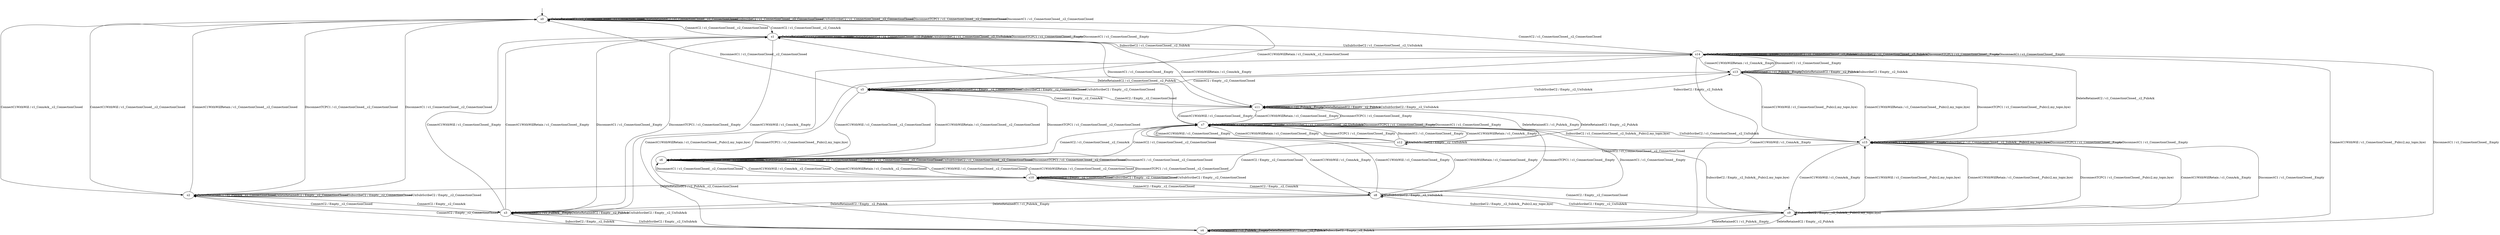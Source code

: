 digraph h5 {
s0 [label="s0"];
s1 [label="s1"];
s2 [label="s2"];
s5 [label="s5"];
s3 [label="s3"];
s6 [label="s6"];
s11 [label="s11"];
s14 [label="s14"];
s4 [label="s4"];
s7 [label="s7"];
s10 [label="s10"];
s13 [label="s13"];
s8 [label="s8"];
s12 [label="s12"];
s15 [label="s15"];
s9 [label="s9"];
s0 -> s1 [label="ConnectC2 / c1_ConnectionClosed__c2_ConnAck"];
s0 -> s2 [label="ConnectC1WithWill / c1_ConnAck__c2_ConnectionClosed"];
s0 -> s5 [label="ConnectC1WithWillRetain / c1_ConnAck__c2_ConnectionClosed"];
s0 -> s0 [label="DeleteRetainedC1 / c1_ConnectionClosed__c2_ConnectionClosed"];
s0 -> s0 [label="DeleteRetainedC2 / c1_ConnectionClosed__c2_ConnectionClosed"];
s0 -> s0 [label="SubscribeC2 / c1_ConnectionClosed__c2_ConnectionClosed"];
s0 -> s0 [label="UnSubScribeC2 / c1_ConnectionClosed__c2_ConnectionClosed"];
s0 -> s0 [label="DisconnectTCPC1 / c1_ConnectionClosed__c2_ConnectionClosed"];
s0 -> s0 [label="DisconnectC1 / c1_ConnectionClosed__c2_ConnectionClosed"];
s1 -> s0 [label="ConnectC2 / c1_ConnectionClosed__c2_ConnectionClosed"];
s1 -> s3 [label="ConnectC1WithWill / c1_ConnAck__Empty"];
s1 -> s11 [label="ConnectC1WithWillRetain / c1_ConnAck__Empty"];
s1 -> s1 [label="DeleteRetainedC1 / c1_ConnectionClosed__Empty"];
s1 -> s1 [label="DeleteRetainedC2 / c1_ConnectionClosed__c2_PubAck"];
s1 -> s14 [label="SubscribeC2 / c1_ConnectionClosed__c2_SubAck"];
s1 -> s1 [label="UnSubScribeC2 / c1_ConnectionClosed__c2_UnSubAck"];
s1 -> s1 [label="DisconnectTCPC1 / c1_ConnectionClosed__Empty"];
s1 -> s1 [label="DisconnectC1 / c1_ConnectionClosed__Empty"];
s2 -> s3 [label="ConnectC2 / Empty__c2_ConnAck"];
s2 -> s0 [label="ConnectC1WithWill / c1_ConnectionClosed__c2_ConnectionClosed"];
s2 -> s0 [label="ConnectC1WithWillRetain / c1_ConnectionClosed__c2_ConnectionClosed"];
s2 -> s2 [label="DeleteRetainedC1 / c1_PubAck__c2_ConnectionClosed"];
s2 -> s2 [label="DeleteRetainedC2 / Empty__c2_ConnectionClosed"];
s2 -> s2 [label="SubscribeC2 / Empty__c2_ConnectionClosed"];
s2 -> s2 [label="UnSubScribeC2 / Empty__c2_ConnectionClosed"];
s2 -> s0 [label="DisconnectTCPC1 / c1_ConnectionClosed__c2_ConnectionClosed"];
s2 -> s0 [label="DisconnectC1 / c1_ConnectionClosed__c2_ConnectionClosed"];
s5 -> s11 [label="ConnectC2 / Empty__c2_ConnAck"];
s5 -> s6 [label="ConnectC1WithWill / c1_ConnectionClosed__c2_ConnectionClosed"];
s5 -> s6 [label="ConnectC1WithWillRetain / c1_ConnectionClosed__c2_ConnectionClosed"];
s5 -> s5 [label="DeleteRetainedC1 / c1_PubAck__c2_ConnectionClosed"];
s5 -> s5 [label="DeleteRetainedC2 / Empty__c2_ConnectionClosed"];
s5 -> s5 [label="SubscribeC2 / Empty__c2_ConnectionClosed"];
s5 -> s5 [label="UnSubScribeC2 / Empty__c2_ConnectionClosed"];
s5 -> s6 [label="DisconnectTCPC1 / c1_ConnectionClosed__c2_ConnectionClosed"];
s5 -> s0 [label="DisconnectC1 / c1_ConnectionClosed__c2_ConnectionClosed"];
s3 -> s2 [label="ConnectC2 / Empty__c2_ConnectionClosed"];
s3 -> s1 [label="ConnectC1WithWill / c1_ConnectionClosed__Empty"];
s3 -> s1 [label="ConnectC1WithWillRetain / c1_ConnectionClosed__Empty"];
s3 -> s3 [label="DeleteRetainedC1 / c1_PubAck__Empty"];
s3 -> s3 [label="DeleteRetainedC2 / Empty__c2_PubAck"];
s3 -> s4 [label="SubscribeC2 / Empty__c2_SubAck"];
s3 -> s3 [label="UnSubScribeC2 / Empty__c2_UnSubAck"];
s3 -> s1 [label="DisconnectTCPC1 / c1_ConnectionClosed__Empty"];
s3 -> s1 [label="DisconnectC1 / c1_ConnectionClosed__Empty"];
s6 -> s7 [label="ConnectC2 / c1_ConnectionClosed__c2_ConnAck"];
s6 -> s10 [label="ConnectC1WithWill / c1_ConnAck__c2_ConnectionClosed"];
s6 -> s10 [label="ConnectC1WithWillRetain / c1_ConnAck__c2_ConnectionClosed"];
s6 -> s6 [label="DeleteRetainedC1 / c1_ConnectionClosed__c2_ConnectionClosed"];
s6 -> s6 [label="DeleteRetainedC2 / c1_ConnectionClosed__c2_ConnectionClosed"];
s6 -> s6 [label="SubscribeC2 / c1_ConnectionClosed__c2_ConnectionClosed"];
s6 -> s6 [label="UnSubScribeC2 / c1_ConnectionClosed__c2_ConnectionClosed"];
s6 -> s6 [label="DisconnectTCPC1 / c1_ConnectionClosed__c2_ConnectionClosed"];
s6 -> s6 [label="DisconnectC1 / c1_ConnectionClosed__c2_ConnectionClosed"];
s11 -> s5 [label="ConnectC2 / Empty__c2_ConnectionClosed"];
s11 -> s7 [label="ConnectC1WithWill / c1_ConnectionClosed__Empty"];
s11 -> s7 [label="ConnectC1WithWillRetain / c1_ConnectionClosed__Empty"];
s11 -> s11 [label="DeleteRetainedC1 / c1_PubAck__Empty"];
s11 -> s11 [label="DeleteRetainedC2 / Empty__c2_PubAck"];
s11 -> s13 [label="SubscribeC2 / Empty__c2_SubAck"];
s11 -> s11 [label="UnSubScribeC2 / Empty__c2_UnSubAck"];
s11 -> s7 [label="DisconnectTCPC1 / c1_ConnectionClosed__Empty"];
s11 -> s1 [label="DisconnectC1 / c1_ConnectionClosed__Empty"];
s14 -> s0 [label="ConnectC2 / c1_ConnectionClosed__c2_ConnectionClosed"];
s14 -> s4 [label="ConnectC1WithWill / c1_ConnAck__Empty"];
s14 -> s13 [label="ConnectC1WithWillRetain / c1_ConnAck__Empty"];
s14 -> s14 [label="DeleteRetainedC1 / c1_ConnectionClosed__Empty"];
s14 -> s14 [label="DeleteRetainedC2 / c1_ConnectionClosed__c2_PubAck"];
s14 -> s14 [label="SubscribeC2 / c1_ConnectionClosed__c2_SubAck"];
s14 -> s1 [label="UnSubScribeC2 / c1_ConnectionClosed__c2_UnSubAck"];
s14 -> s14 [label="DisconnectTCPC1 / c1_ConnectionClosed__Empty"];
s14 -> s14 [label="DisconnectC1 / c1_ConnectionClosed__Empty"];
s4 -> s2 [label="ConnectC2 / Empty__c2_ConnectionClosed"];
s4 -> s14 [label="ConnectC1WithWill / c1_ConnectionClosed__Pub(c2,my_topic,bye)"];
s4 -> s14 [label="ConnectC1WithWillRetain / c1_ConnectionClosed__Pub(c2,my_topic,bye)"];
s4 -> s4 [label="DeleteRetainedC1 / c1_PubAck__Empty"];
s4 -> s4 [label="DeleteRetainedC2 / Empty__c2_PubAck"];
s4 -> s4 [label="SubscribeC2 / Empty__c2_SubAck"];
s4 -> s3 [label="UnSubScribeC2 / Empty__c2_UnSubAck"];
s4 -> s14 [label="DisconnectTCPC1 / c1_ConnectionClosed__Pub(c2,my_topic,bye)"];
s4 -> s14 [label="DisconnectC1 / c1_ConnectionClosed__Empty"];
s7 -> s6 [label="ConnectC2 / c1_ConnectionClosed__c2_ConnectionClosed"];
s7 -> s8 [label="ConnectC1WithWill / c1_ConnAck__Empty"];
s7 -> s12 [label="ConnectC1WithWillRetain / c1_ConnAck__Empty"];
s7 -> s7 [label="DeleteRetainedC1 / c1_ConnectionClosed__Empty"];
s7 -> s1 [label="DeleteRetainedC2 / c1_ConnectionClosed__c2_PubAck"];
s7 -> s15 [label="SubscribeC2 / c1_ConnectionClosed__c2_SubAck__Pub(c2,my_topic,bye)"];
s7 -> s7 [label="UnSubScribeC2 / c1_ConnectionClosed__c2_UnSubAck"];
s7 -> s7 [label="DisconnectTCPC1 / c1_ConnectionClosed__Empty"];
s7 -> s7 [label="DisconnectC1 / c1_ConnectionClosed__Empty"];
s10 -> s8 [label="ConnectC2 / Empty__c2_ConnAck"];
s10 -> s6 [label="ConnectC1WithWill / c1_ConnectionClosed__c2_ConnectionClosed"];
s10 -> s6 [label="ConnectC1WithWillRetain / c1_ConnectionClosed__c2_ConnectionClosed"];
s10 -> s2 [label="DeleteRetainedC1 / c1_PubAck__c2_ConnectionClosed"];
s10 -> s10 [label="DeleteRetainedC2 / Empty__c2_ConnectionClosed"];
s10 -> s10 [label="SubscribeC2 / Empty__c2_ConnectionClosed"];
s10 -> s10 [label="UnSubScribeC2 / Empty__c2_ConnectionClosed"];
s10 -> s6 [label="DisconnectTCPC1 / c1_ConnectionClosed__c2_ConnectionClosed"];
s10 -> s6 [label="DisconnectC1 / c1_ConnectionClosed__c2_ConnectionClosed"];
s13 -> s5 [label="ConnectC2 / Empty__c2_ConnectionClosed"];
s13 -> s15 [label="ConnectC1WithWill / c1_ConnectionClosed__Pub(c2,my_topic,bye)"];
s13 -> s15 [label="ConnectC1WithWillRetain / c1_ConnectionClosed__Pub(c2,my_topic,bye)"];
s13 -> s13 [label="DeleteRetainedC1 / c1_PubAck__Empty"];
s13 -> s13 [label="DeleteRetainedC2 / Empty__c2_PubAck"];
s13 -> s13 [label="SubscribeC2 / Empty__c2_SubAck"];
s13 -> s11 [label="UnSubScribeC2 / Empty__c2_UnSubAck"];
s13 -> s15 [label="DisconnectTCPC1 / c1_ConnectionClosed__Pub(c2,my_topic,bye)"];
s13 -> s14 [label="DisconnectC1 / c1_ConnectionClosed__Empty"];
s8 -> s10 [label="ConnectC2 / Empty__c2_ConnectionClosed"];
s8 -> s7 [label="ConnectC1WithWill / c1_ConnectionClosed__Empty"];
s8 -> s7 [label="ConnectC1WithWillRetain / c1_ConnectionClosed__Empty"];
s8 -> s3 [label="DeleteRetainedC1 / c1_PubAck__Empty"];
s8 -> s3 [label="DeleteRetainedC2 / Empty__c2_PubAck"];
s8 -> s9 [label="SubscribeC2 / Empty__c2_SubAck__Pub(c2,my_topic,bye)"];
s8 -> s8 [label="UnSubScribeC2 / Empty__c2_UnSubAck"];
s8 -> s7 [label="DisconnectTCPC1 / c1_ConnectionClosed__Empty"];
s8 -> s7 [label="DisconnectC1 / c1_ConnectionClosed__Empty"];
s12 -> s10 [label="ConnectC2 / Empty__c2_ConnectionClosed"];
s12 -> s7 [label="ConnectC1WithWill / c1_ConnectionClosed__Empty"];
s12 -> s7 [label="ConnectC1WithWillRetain / c1_ConnectionClosed__Empty"];
s12 -> s11 [label="DeleteRetainedC1 / c1_PubAck__Empty"];
s12 -> s11 [label="DeleteRetainedC2 / Empty__c2_PubAck"];
s12 -> s9 [label="SubscribeC2 / Empty__c2_SubAck__Pub(c2,my_topic,bye)"];
s12 -> s12 [label="UnSubScribeC2 / Empty__c2_UnSubAck"];
s12 -> s7 [label="DisconnectTCPC1 / c1_ConnectionClosed__Empty"];
s12 -> s7 [label="DisconnectC1 / c1_ConnectionClosed__Empty"];
s15 -> s6 [label="ConnectC2 / c1_ConnectionClosed__c2_ConnectionClosed"];
s15 -> s9 [label="ConnectC1WithWill / c1_ConnAck__Empty"];
s15 -> s9 [label="ConnectC1WithWillRetain / c1_ConnAck__Empty"];
s15 -> s15 [label="DeleteRetainedC1 / c1_ConnectionClosed__Empty"];
s15 -> s14 [label="DeleteRetainedC2 / c1_ConnectionClosed__c2_PubAck"];
s15 -> s15 [label="SubscribeC2 / c1_ConnectionClosed__c2_SubAck__Pub(c2,my_topic,bye)"];
s15 -> s7 [label="UnSubScribeC2 / c1_ConnectionClosed__c2_UnSubAck"];
s15 -> s15 [label="DisconnectTCPC1 / c1_ConnectionClosed__Empty"];
s15 -> s15 [label="DisconnectC1 / c1_ConnectionClosed__Empty"];
s9 -> s10 [label="ConnectC2 / Empty__c2_ConnectionClosed"];
s9 -> s15 [label="ConnectC1WithWill / c1_ConnectionClosed__Pub(c2,my_topic,bye)"];
s9 -> s15 [label="ConnectC1WithWillRetain / c1_ConnectionClosed__Pub(c2,my_topic,bye)"];
s9 -> s4 [label="DeleteRetainedC1 / c1_PubAck__Empty"];
s9 -> s4 [label="DeleteRetainedC2 / Empty__c2_PubAck"];
s9 -> s9 [label="SubscribeC2 / Empty__c2_SubAck__Pub(c2,my_topic,bye)"];
s9 -> s8 [label="UnSubScribeC2 / Empty__c2_UnSubAck"];
s9 -> s15 [label="DisconnectTCPC1 / c1_ConnectionClosed__Pub(c2,my_topic,bye)"];
s9 -> s15 [label="DisconnectC1 / c1_ConnectionClosed__Empty"];
__start0 [shape=none, label=""];
__start0 -> s0 [label=""];
}
